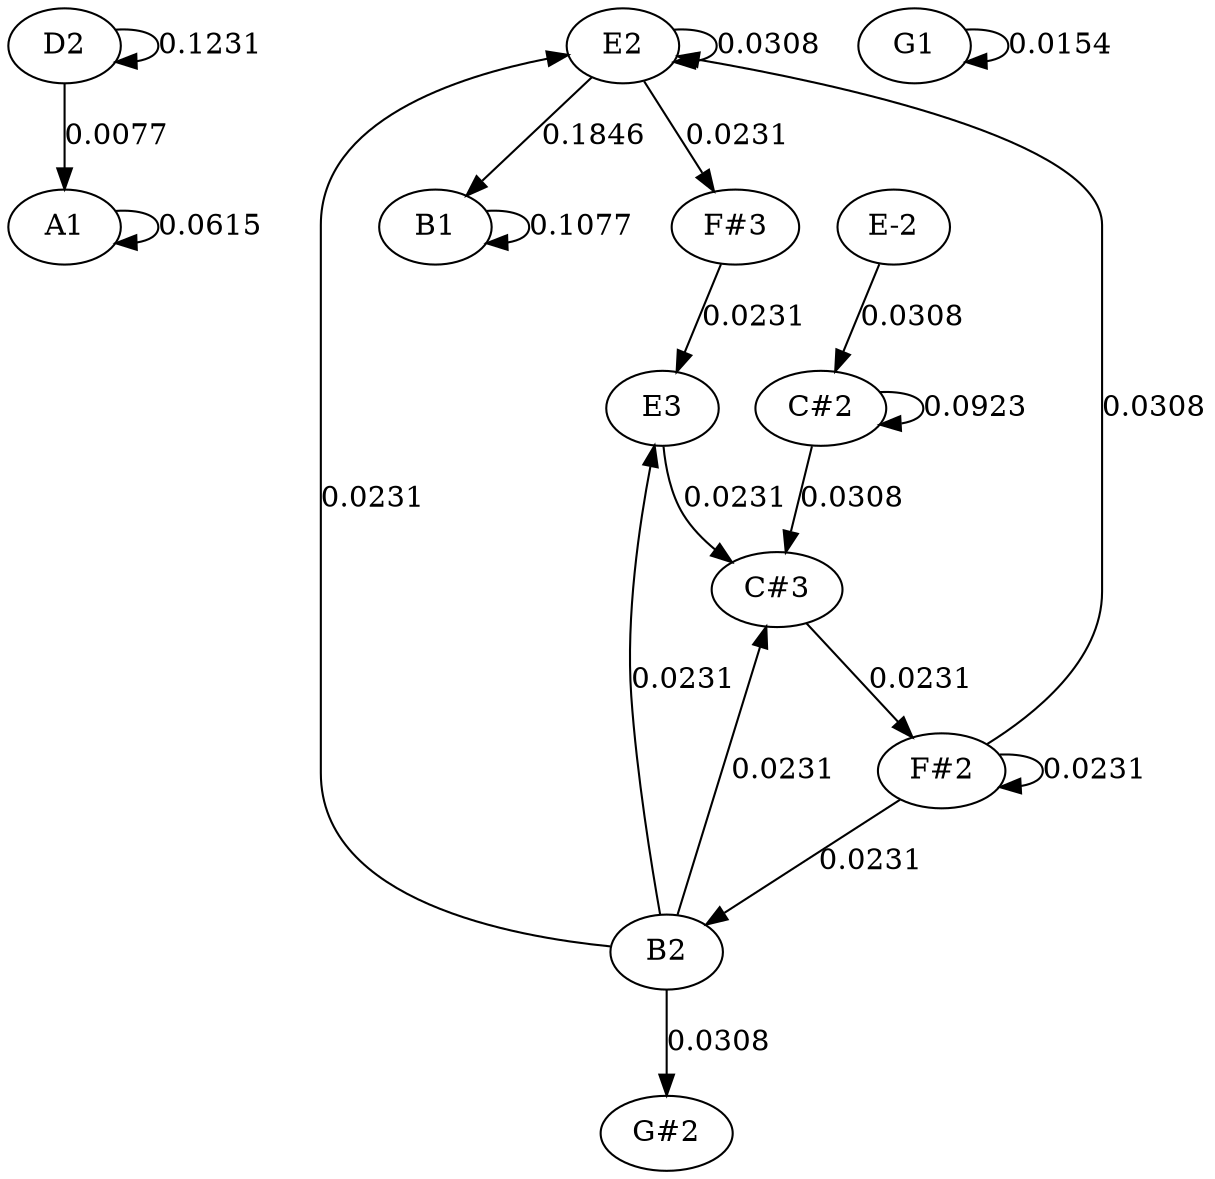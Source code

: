 strict graph {
	graph [bb="0,0,518.5,576"];
	node [label="\N"];
	edge [arrowtype=normal,
		dir=forward
	];
	A1	 [height="0.5",
		pos="27,468",
		width="0.75"];
	A1 -- A1	 [label="0.0615",
		lp="91.25,468",
		pos="e,51.532,459.88 51.532,476.12 62.508,476.89 72,474.19 72,468 72,463.84 67.715,461.26 61.574,460.24"];
	B1	 [height="0.5",
		pos="193,468",
		width="0.75"];
	B1 -- B1	 [label="0.1077",
		lp="257.25,468",
		pos="e,217.53,459.88 217.53,476.12 228.51,476.89 238,474.19 238,468 238,463.84 233.72,461.26 227.57,460.24"];
	B2	 [height="0.5",
		pos="293,108",
		width="0.75"];
	"G#2"	 [height="0.5",
		pos="293,18",
		width="0.75927"];
	B2 -- "G#2"	 [label="0.0308",
		lp="312.25,63",
		pos="e,293,36.05 293,89.614 293,77.24 293,60.369 293,46.22"];
	E3	 [height="0.5",
		pos="289,378",
		width="0.75"];
	B2 -- E3	 [label="0.0231",
		lp="305.25,243",
		pos="e,287.98,359.83 291.63,126.38 289.8,150.51 286.65,195.54 285.5,234 284.29,274.28 286.02,320.95 287.45,349.73"];
	E2	 [height="0.5",
		pos="256,558",
		width="0.75"];
	B2 -- E2	 [label="0.0231",
		lp="157.25,333",
		pos="e,231.26,550.59 266.35,111.96 222.04,118.53 138,138.67 138,197 138,469 138,469 138,469 138,510.98 186.59,535.32 221.41,547.37"];
	"C#3"	 [height="0.5",
		pos="341,288",
		width="0.75187"];
	B2 -- "C#3"	 [label="0.0231",
		lp="341.25,198",
		pos="e,336.4,269.93 297.52,125.76 305.86,156.7 323.75,223.04 333.79,260.26"];
	E3 -- "C#3"	 [label="0.0231",
		lp="327.25,333",
		pos="e,325.11,302.8 292.95,359.95 295.93,349.14 300.68,335.14 307.5,324 310.47,319.16 314.2,314.44 318.08,310.11"];
	E2 -- B1	 [label="0.1846",
		lp="250.25,513",
		pos="e,204.17,484.6 244.74,541.27 235.15,527.88 221.23,508.43 210.24,493.08"];
	E2 -- E2	 [label="0.0308",
		lp="320.25,558",
		pos="e,280.53,549.88 280.53,566.12 291.51,566.89 301,564.19 301,558 301,553.84 296.72,551.26 290.57,550.24"];
	"F#3"	 [height="0.5",
		pos="321,468",
		width="0.75"];
	E2 -- "F#3"	 [label="0.0231",
		lp="314.25,513",
		pos="e,309.48,484.6 267.62,541.27 277.6,527.75 292.14,508.07 303.53,492.65"];
	"F#2"	 [height="0.5",
		pos="404,198",
		width="0.75"];
	"C#3" -- "F#2"	 [label="0.0231",
		lp="397.25,243",
		pos="e,392.83,214.6 352.26,271.27 361.85,257.88 375.77,238.43 386.76,223.08"];
	"F#2" -- B2	 [label="0.0231",
		lp="377.25,153",
		pos="e,309.65,122.2 387.14,183.63 368.62,168.95 338.69,145.22 317.56,128.47"];
	"F#2" -- E2	 [label="0.0308",
		lp="499.25,378",
		pos="e,282.13,552.46 423.97,210.5 446.49,225.14 480,252.68 480,287 480,469 480,469 480,469 480,508.88 355.47,538.21 292.11,550.55"];
	"F#2" -- "F#2"	 [label="0.0231",
		lp="468.25,198",
		pos="e,428.53,189.88 428.53,206.12 439.51,206.89 449,204.19 449,198 449,193.84 444.72,191.26 438.57,190.24"];
	"F#3" -- E3	 [label="0.0231",
		lp="327.25,423",
		pos="e,295.1,395.78 314.98,450.45 310.36,437.75 303.9,419.96 298.57,405.32"];
	"C#2"	 [height="0.5",
		pos="361,378",
		width="0.75187"];
	"C#2" -- "C#3"	 [label="0.0308",
		lp="372.25,333",
		pos="e,344.84,305.92 357.14,360.03 354.29,347.49 350.36,330.17 347.08,315.77"];
	"C#2" -- "C#2"	 [label="0.0923",
		lp="425.25,378",
		pos="e,385.53,369.88 385.53,386.12 396.51,386.89 406,384.19 406,378 406,373.84 401.72,371.26 395.57,370.24"];
	D2	 [height="0.5",
		pos="27,558",
		width="0.75"];
	D2 -- A1	 [label="0.0077",
		lp="46.25,513",
		pos="e,27,486.05 27,539.61 27,527.24 27,510.37 27,496.22"];
	D2 -- D2	 [label="0.1231",
		lp="91.25,558",
		pos="e,51.532,549.88 51.532,566.12 62.508,566.89 72,564.19 72,558 72,553.84 67.715,551.26 61.574,550.24"];
	"E-2"	 [height="0.5",
		pos="393,468",
		width="0.75"];
	"E-2" -- "C#2"	 [label="0.0308",
		lp="398.25,423",
		pos="e,367.1,395.78 386.98,450.45 382.36,437.75 375.9,419.96 370.57,405.32"];
	G1	 [height="0.5",
		pos="384,558",
		width="0.75"];
	G1 -- G1	 [label="0.0154",
		lp="448.25,558",
		pos="e,408.53,549.88 408.53,566.12 419.51,566.89 429,564.19 429,558 429,553.84 424.72,551.26 418.57,550.24"];
}
